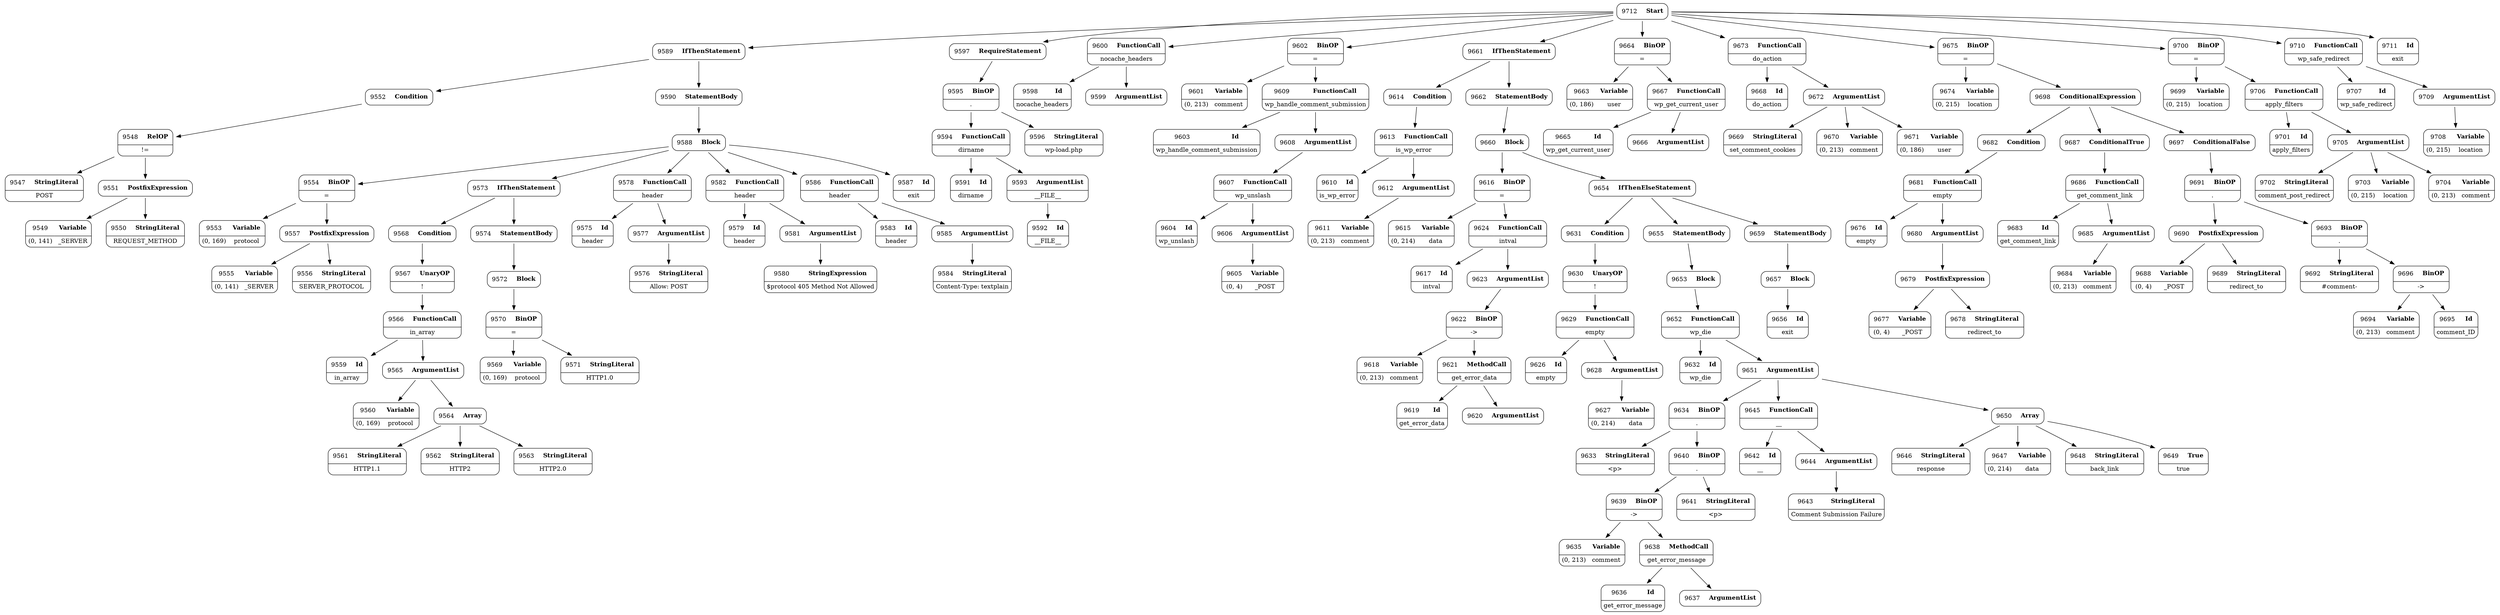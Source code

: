 digraph ast {
node [shape=none];
9547 [label=<<TABLE border='1' cellspacing='0' cellpadding='10' style='rounded' ><TR><TD border='0'>9547</TD><TD border='0'><B>StringLiteral</B></TD></TR><HR/><TR><TD border='0' cellpadding='5' colspan='2'>POST</TD></TR></TABLE>>];
9548 [label=<<TABLE border='1' cellspacing='0' cellpadding='10' style='rounded' ><TR><TD border='0'>9548</TD><TD border='0'><B>RelOP</B></TD></TR><HR/><TR><TD border='0' cellpadding='5' colspan='2'>!=</TD></TR></TABLE>>];
9548 -> 9547 [weight=2];
9548 -> 9551 [weight=2];
9549 [label=<<TABLE border='1' cellspacing='0' cellpadding='10' style='rounded' ><TR><TD border='0'>9549</TD><TD border='0'><B>Variable</B></TD></TR><HR/><TR><TD border='0' cellpadding='5'>(0, 141)</TD><TD border='0' cellpadding='5'>_SERVER</TD></TR></TABLE>>];
9550 [label=<<TABLE border='1' cellspacing='0' cellpadding='10' style='rounded' ><TR><TD border='0'>9550</TD><TD border='0'><B>StringLiteral</B></TD></TR><HR/><TR><TD border='0' cellpadding='5' colspan='2'>REQUEST_METHOD</TD></TR></TABLE>>];
9551 [label=<<TABLE border='1' cellspacing='0' cellpadding='10' style='rounded' ><TR><TD border='0'>9551</TD><TD border='0'><B>PostfixExpression</B></TD></TR></TABLE>>];
9551 -> 9549 [weight=2];
9551 -> 9550 [weight=2];
9552 [label=<<TABLE border='1' cellspacing='0' cellpadding='10' style='rounded' ><TR><TD border='0'>9552</TD><TD border='0'><B>Condition</B></TD></TR></TABLE>>];
9552 -> 9548 [weight=2];
9553 [label=<<TABLE border='1' cellspacing='0' cellpadding='10' style='rounded' ><TR><TD border='0'>9553</TD><TD border='0'><B>Variable</B></TD></TR><HR/><TR><TD border='0' cellpadding='5'>(0, 169)</TD><TD border='0' cellpadding='5'>protocol</TD></TR></TABLE>>];
9554 [label=<<TABLE border='1' cellspacing='0' cellpadding='10' style='rounded' ><TR><TD border='0'>9554</TD><TD border='0'><B>BinOP</B></TD></TR><HR/><TR><TD border='0' cellpadding='5' colspan='2'>=</TD></TR></TABLE>>];
9554 -> 9553 [weight=2];
9554 -> 9557 [weight=2];
9555 [label=<<TABLE border='1' cellspacing='0' cellpadding='10' style='rounded' ><TR><TD border='0'>9555</TD><TD border='0'><B>Variable</B></TD></TR><HR/><TR><TD border='0' cellpadding='5'>(0, 141)</TD><TD border='0' cellpadding='5'>_SERVER</TD></TR></TABLE>>];
9556 [label=<<TABLE border='1' cellspacing='0' cellpadding='10' style='rounded' ><TR><TD border='0'>9556</TD><TD border='0'><B>StringLiteral</B></TD></TR><HR/><TR><TD border='0' cellpadding='5' colspan='2'>SERVER_PROTOCOL</TD></TR></TABLE>>];
9557 [label=<<TABLE border='1' cellspacing='0' cellpadding='10' style='rounded' ><TR><TD border='0'>9557</TD><TD border='0'><B>PostfixExpression</B></TD></TR></TABLE>>];
9557 -> 9555 [weight=2];
9557 -> 9556 [weight=2];
9559 [label=<<TABLE border='1' cellspacing='0' cellpadding='10' style='rounded' ><TR><TD border='0'>9559</TD><TD border='0'><B>Id</B></TD></TR><HR/><TR><TD border='0' cellpadding='5' colspan='2'>in_array</TD></TR></TABLE>>];
9560 [label=<<TABLE border='1' cellspacing='0' cellpadding='10' style='rounded' ><TR><TD border='0'>9560</TD><TD border='0'><B>Variable</B></TD></TR><HR/><TR><TD border='0' cellpadding='5'>(0, 169)</TD><TD border='0' cellpadding='5'>protocol</TD></TR></TABLE>>];
9561 [label=<<TABLE border='1' cellspacing='0' cellpadding='10' style='rounded' ><TR><TD border='0'>9561</TD><TD border='0'><B>StringLiteral</B></TD></TR><HR/><TR><TD border='0' cellpadding='5' colspan='2'>HTTP1.1</TD></TR></TABLE>>];
9562 [label=<<TABLE border='1' cellspacing='0' cellpadding='10' style='rounded' ><TR><TD border='0'>9562</TD><TD border='0'><B>StringLiteral</B></TD></TR><HR/><TR><TD border='0' cellpadding='5' colspan='2'>HTTP2</TD></TR></TABLE>>];
9563 [label=<<TABLE border='1' cellspacing='0' cellpadding='10' style='rounded' ><TR><TD border='0'>9563</TD><TD border='0'><B>StringLiteral</B></TD></TR><HR/><TR><TD border='0' cellpadding='5' colspan='2'>HTTP2.0</TD></TR></TABLE>>];
9564 [label=<<TABLE border='1' cellspacing='0' cellpadding='10' style='rounded' ><TR><TD border='0'>9564</TD><TD border='0'><B>Array</B></TD></TR></TABLE>>];
9564 -> 9561 [weight=2];
9564 -> 9562 [weight=2];
9564 -> 9563 [weight=2];
9565 [label=<<TABLE border='1' cellspacing='0' cellpadding='10' style='rounded' ><TR><TD border='0'>9565</TD><TD border='0'><B>ArgumentList</B></TD></TR></TABLE>>];
9565 -> 9560 [weight=2];
9565 -> 9564 [weight=2];
9566 [label=<<TABLE border='1' cellspacing='0' cellpadding='10' style='rounded' ><TR><TD border='0'>9566</TD><TD border='0'><B>FunctionCall</B></TD></TR><HR/><TR><TD border='0' cellpadding='5' colspan='2'>in_array</TD></TR></TABLE>>];
9566 -> 9559 [weight=2];
9566 -> 9565 [weight=2];
9567 [label=<<TABLE border='1' cellspacing='0' cellpadding='10' style='rounded' ><TR><TD border='0'>9567</TD><TD border='0'><B>UnaryOP</B></TD></TR><HR/><TR><TD border='0' cellpadding='5' colspan='2'>!</TD></TR></TABLE>>];
9567 -> 9566 [weight=2];
9568 [label=<<TABLE border='1' cellspacing='0' cellpadding='10' style='rounded' ><TR><TD border='0'>9568</TD><TD border='0'><B>Condition</B></TD></TR></TABLE>>];
9568 -> 9567 [weight=2];
9569 [label=<<TABLE border='1' cellspacing='0' cellpadding='10' style='rounded' ><TR><TD border='0'>9569</TD><TD border='0'><B>Variable</B></TD></TR><HR/><TR><TD border='0' cellpadding='5'>(0, 169)</TD><TD border='0' cellpadding='5'>protocol</TD></TR></TABLE>>];
9570 [label=<<TABLE border='1' cellspacing='0' cellpadding='10' style='rounded' ><TR><TD border='0'>9570</TD><TD border='0'><B>BinOP</B></TD></TR><HR/><TR><TD border='0' cellpadding='5' colspan='2'>=</TD></TR></TABLE>>];
9570 -> 9569 [weight=2];
9570 -> 9571 [weight=2];
9571 [label=<<TABLE border='1' cellspacing='0' cellpadding='10' style='rounded' ><TR><TD border='0'>9571</TD><TD border='0'><B>StringLiteral</B></TD></TR><HR/><TR><TD border='0' cellpadding='5' colspan='2'>HTTP1.0</TD></TR></TABLE>>];
9572 [label=<<TABLE border='1' cellspacing='0' cellpadding='10' style='rounded' ><TR><TD border='0'>9572</TD><TD border='0'><B>Block</B></TD></TR></TABLE>>];
9572 -> 9570 [weight=2];
9573 [label=<<TABLE border='1' cellspacing='0' cellpadding='10' style='rounded' ><TR><TD border='0'>9573</TD><TD border='0'><B>IfThenStatement</B></TD></TR></TABLE>>];
9573 -> 9568 [weight=2];
9573 -> 9574 [weight=2];
9574 [label=<<TABLE border='1' cellspacing='0' cellpadding='10' style='rounded' ><TR><TD border='0'>9574</TD><TD border='0'><B>StatementBody</B></TD></TR></TABLE>>];
9574 -> 9572 [weight=2];
9575 [label=<<TABLE border='1' cellspacing='0' cellpadding='10' style='rounded' ><TR><TD border='0'>9575</TD><TD border='0'><B>Id</B></TD></TR><HR/><TR><TD border='0' cellpadding='5' colspan='2'>header</TD></TR></TABLE>>];
9576 [label=<<TABLE border='1' cellspacing='0' cellpadding='10' style='rounded' ><TR><TD border='0'>9576</TD><TD border='0'><B>StringLiteral</B></TD></TR><HR/><TR><TD border='0' cellpadding='5' colspan='2'>Allow: POST</TD></TR></TABLE>>];
9577 [label=<<TABLE border='1' cellspacing='0' cellpadding='10' style='rounded' ><TR><TD border='0'>9577</TD><TD border='0'><B>ArgumentList</B></TD></TR></TABLE>>];
9577 -> 9576 [weight=2];
9578 [label=<<TABLE border='1' cellspacing='0' cellpadding='10' style='rounded' ><TR><TD border='0'>9578</TD><TD border='0'><B>FunctionCall</B></TD></TR><HR/><TR><TD border='0' cellpadding='5' colspan='2'>header</TD></TR></TABLE>>];
9578 -> 9575 [weight=2];
9578 -> 9577 [weight=2];
9579 [label=<<TABLE border='1' cellspacing='0' cellpadding='10' style='rounded' ><TR><TD border='0'>9579</TD><TD border='0'><B>Id</B></TD></TR><HR/><TR><TD border='0' cellpadding='5' colspan='2'>header</TD></TR></TABLE>>];
9580 [label=<<TABLE border='1' cellspacing='0' cellpadding='10' style='rounded' ><TR><TD border='0'>9580</TD><TD border='0'><B>StringExpression</B></TD></TR><HR/><TR><TD border='0' cellpadding='5' colspan='2'>$protocol 405 Method Not Allowed</TD></TR></TABLE>>];
9581 [label=<<TABLE border='1' cellspacing='0' cellpadding='10' style='rounded' ><TR><TD border='0'>9581</TD><TD border='0'><B>ArgumentList</B></TD></TR></TABLE>>];
9581 -> 9580 [weight=2];
9582 [label=<<TABLE border='1' cellspacing='0' cellpadding='10' style='rounded' ><TR><TD border='0'>9582</TD><TD border='0'><B>FunctionCall</B></TD></TR><HR/><TR><TD border='0' cellpadding='5' colspan='2'>header</TD></TR></TABLE>>];
9582 -> 9579 [weight=2];
9582 -> 9581 [weight=2];
9583 [label=<<TABLE border='1' cellspacing='0' cellpadding='10' style='rounded' ><TR><TD border='0'>9583</TD><TD border='0'><B>Id</B></TD></TR><HR/><TR><TD border='0' cellpadding='5' colspan='2'>header</TD></TR></TABLE>>];
9584 [label=<<TABLE border='1' cellspacing='0' cellpadding='10' style='rounded' ><TR><TD border='0'>9584</TD><TD border='0'><B>StringLiteral</B></TD></TR><HR/><TR><TD border='0' cellpadding='5' colspan='2'>Content-Type: textplain</TD></TR></TABLE>>];
9585 [label=<<TABLE border='1' cellspacing='0' cellpadding='10' style='rounded' ><TR><TD border='0'>9585</TD><TD border='0'><B>ArgumentList</B></TD></TR></TABLE>>];
9585 -> 9584 [weight=2];
9586 [label=<<TABLE border='1' cellspacing='0' cellpadding='10' style='rounded' ><TR><TD border='0'>9586</TD><TD border='0'><B>FunctionCall</B></TD></TR><HR/><TR><TD border='0' cellpadding='5' colspan='2'>header</TD></TR></TABLE>>];
9586 -> 9583 [weight=2];
9586 -> 9585 [weight=2];
9587 [label=<<TABLE border='1' cellspacing='0' cellpadding='10' style='rounded' ><TR><TD border='0'>9587</TD><TD border='0'><B>Id</B></TD></TR><HR/><TR><TD border='0' cellpadding='5' colspan='2'>exit</TD></TR></TABLE>>];
9588 [label=<<TABLE border='1' cellspacing='0' cellpadding='10' style='rounded' ><TR><TD border='0'>9588</TD><TD border='0'><B>Block</B></TD></TR></TABLE>>];
9588 -> 9554 [weight=2];
9588 -> 9573 [weight=2];
9588 -> 9578 [weight=2];
9588 -> 9582 [weight=2];
9588 -> 9586 [weight=2];
9588 -> 9587 [weight=2];
9589 [label=<<TABLE border='1' cellspacing='0' cellpadding='10' style='rounded' ><TR><TD border='0'>9589</TD><TD border='0'><B>IfThenStatement</B></TD></TR></TABLE>>];
9589 -> 9552 [weight=2];
9589 -> 9590 [weight=2];
9590 [label=<<TABLE border='1' cellspacing='0' cellpadding='10' style='rounded' ><TR><TD border='0'>9590</TD><TD border='0'><B>StatementBody</B></TD></TR></TABLE>>];
9590 -> 9588 [weight=2];
9591 [label=<<TABLE border='1' cellspacing='0' cellpadding='10' style='rounded' ><TR><TD border='0'>9591</TD><TD border='0'><B>Id</B></TD></TR><HR/><TR><TD border='0' cellpadding='5' colspan='2'>dirname</TD></TR></TABLE>>];
9592 [label=<<TABLE border='1' cellspacing='0' cellpadding='10' style='rounded' ><TR><TD border='0'>9592</TD><TD border='0'><B>Id</B></TD></TR><HR/><TR><TD border='0' cellpadding='5' colspan='2'>__FILE__</TD></TR></TABLE>>];
9593 [label=<<TABLE border='1' cellspacing='0' cellpadding='10' style='rounded' ><TR><TD border='0'>9593</TD><TD border='0'><B>ArgumentList</B></TD></TR><HR/><TR><TD border='0' cellpadding='5' colspan='2'>__FILE__</TD></TR></TABLE>>];
9593 -> 9592 [weight=2];
9594 [label=<<TABLE border='1' cellspacing='0' cellpadding='10' style='rounded' ><TR><TD border='0'>9594</TD><TD border='0'><B>FunctionCall</B></TD></TR><HR/><TR><TD border='0' cellpadding='5' colspan='2'>dirname</TD></TR></TABLE>>];
9594 -> 9591 [weight=2];
9594 -> 9593 [weight=2];
9595 [label=<<TABLE border='1' cellspacing='0' cellpadding='10' style='rounded' ><TR><TD border='0'>9595</TD><TD border='0'><B>BinOP</B></TD></TR><HR/><TR><TD border='0' cellpadding='5' colspan='2'>.</TD></TR></TABLE>>];
9595 -> 9594 [weight=2];
9595 -> 9596 [weight=2];
9596 [label=<<TABLE border='1' cellspacing='0' cellpadding='10' style='rounded' ><TR><TD border='0'>9596</TD><TD border='0'><B>StringLiteral</B></TD></TR><HR/><TR><TD border='0' cellpadding='5' colspan='2'>wp-load.php</TD></TR></TABLE>>];
9597 [label=<<TABLE border='1' cellspacing='0' cellpadding='10' style='rounded' ><TR><TD border='0'>9597</TD><TD border='0'><B>RequireStatement</B></TD></TR></TABLE>>];
9597 -> 9595 [weight=2];
9598 [label=<<TABLE border='1' cellspacing='0' cellpadding='10' style='rounded' ><TR><TD border='0'>9598</TD><TD border='0'><B>Id</B></TD></TR><HR/><TR><TD border='0' cellpadding='5' colspan='2'>nocache_headers</TD></TR></TABLE>>];
9599 [label=<<TABLE border='1' cellspacing='0' cellpadding='10' style='rounded' ><TR><TD border='0'>9599</TD><TD border='0'><B>ArgumentList</B></TD></TR></TABLE>>];
9600 [label=<<TABLE border='1' cellspacing='0' cellpadding='10' style='rounded' ><TR><TD border='0'>9600</TD><TD border='0'><B>FunctionCall</B></TD></TR><HR/><TR><TD border='0' cellpadding='5' colspan='2'>nocache_headers</TD></TR></TABLE>>];
9600 -> 9598 [weight=2];
9600 -> 9599 [weight=2];
9601 [label=<<TABLE border='1' cellspacing='0' cellpadding='10' style='rounded' ><TR><TD border='0'>9601</TD><TD border='0'><B>Variable</B></TD></TR><HR/><TR><TD border='0' cellpadding='5'>(0, 213)</TD><TD border='0' cellpadding='5'>comment</TD></TR></TABLE>>];
9602 [label=<<TABLE border='1' cellspacing='0' cellpadding='10' style='rounded' ><TR><TD border='0'>9602</TD><TD border='0'><B>BinOP</B></TD></TR><HR/><TR><TD border='0' cellpadding='5' colspan='2'>=</TD></TR></TABLE>>];
9602 -> 9601 [weight=2];
9602 -> 9609 [weight=2];
9603 [label=<<TABLE border='1' cellspacing='0' cellpadding='10' style='rounded' ><TR><TD border='0'>9603</TD><TD border='0'><B>Id</B></TD></TR><HR/><TR><TD border='0' cellpadding='5' colspan='2'>wp_handle_comment_submission</TD></TR></TABLE>>];
9604 [label=<<TABLE border='1' cellspacing='0' cellpadding='10' style='rounded' ><TR><TD border='0'>9604</TD><TD border='0'><B>Id</B></TD></TR><HR/><TR><TD border='0' cellpadding='5' colspan='2'>wp_unslash</TD></TR></TABLE>>];
9605 [label=<<TABLE border='1' cellspacing='0' cellpadding='10' style='rounded' ><TR><TD border='0'>9605</TD><TD border='0'><B>Variable</B></TD></TR><HR/><TR><TD border='0' cellpadding='5'>(0, 4)</TD><TD border='0' cellpadding='5'>_POST</TD></TR></TABLE>>];
9606 [label=<<TABLE border='1' cellspacing='0' cellpadding='10' style='rounded' ><TR><TD border='0'>9606</TD><TD border='0'><B>ArgumentList</B></TD></TR></TABLE>>];
9606 -> 9605 [weight=2];
9607 [label=<<TABLE border='1' cellspacing='0' cellpadding='10' style='rounded' ><TR><TD border='0'>9607</TD><TD border='0'><B>FunctionCall</B></TD></TR><HR/><TR><TD border='0' cellpadding='5' colspan='2'>wp_unslash</TD></TR></TABLE>>];
9607 -> 9604 [weight=2];
9607 -> 9606 [weight=2];
9608 [label=<<TABLE border='1' cellspacing='0' cellpadding='10' style='rounded' ><TR><TD border='0'>9608</TD><TD border='0'><B>ArgumentList</B></TD></TR></TABLE>>];
9608 -> 9607 [weight=2];
9609 [label=<<TABLE border='1' cellspacing='0' cellpadding='10' style='rounded' ><TR><TD border='0'>9609</TD><TD border='0'><B>FunctionCall</B></TD></TR><HR/><TR><TD border='0' cellpadding='5' colspan='2'>wp_handle_comment_submission</TD></TR></TABLE>>];
9609 -> 9603 [weight=2];
9609 -> 9608 [weight=2];
9610 [label=<<TABLE border='1' cellspacing='0' cellpadding='10' style='rounded' ><TR><TD border='0'>9610</TD><TD border='0'><B>Id</B></TD></TR><HR/><TR><TD border='0' cellpadding='5' colspan='2'>is_wp_error</TD></TR></TABLE>>];
9611 [label=<<TABLE border='1' cellspacing='0' cellpadding='10' style='rounded' ><TR><TD border='0'>9611</TD><TD border='0'><B>Variable</B></TD></TR><HR/><TR><TD border='0' cellpadding='5'>(0, 213)</TD><TD border='0' cellpadding='5'>comment</TD></TR></TABLE>>];
9612 [label=<<TABLE border='1' cellspacing='0' cellpadding='10' style='rounded' ><TR><TD border='0'>9612</TD><TD border='0'><B>ArgumentList</B></TD></TR></TABLE>>];
9612 -> 9611 [weight=2];
9613 [label=<<TABLE border='1' cellspacing='0' cellpadding='10' style='rounded' ><TR><TD border='0'>9613</TD><TD border='0'><B>FunctionCall</B></TD></TR><HR/><TR><TD border='0' cellpadding='5' colspan='2'>is_wp_error</TD></TR></TABLE>>];
9613 -> 9610 [weight=2];
9613 -> 9612 [weight=2];
9614 [label=<<TABLE border='1' cellspacing='0' cellpadding='10' style='rounded' ><TR><TD border='0'>9614</TD><TD border='0'><B>Condition</B></TD></TR></TABLE>>];
9614 -> 9613 [weight=2];
9615 [label=<<TABLE border='1' cellspacing='0' cellpadding='10' style='rounded' ><TR><TD border='0'>9615</TD><TD border='0'><B>Variable</B></TD></TR><HR/><TR><TD border='0' cellpadding='5'>(0, 214)</TD><TD border='0' cellpadding='5'>data</TD></TR></TABLE>>];
9616 [label=<<TABLE border='1' cellspacing='0' cellpadding='10' style='rounded' ><TR><TD border='0'>9616</TD><TD border='0'><B>BinOP</B></TD></TR><HR/><TR><TD border='0' cellpadding='5' colspan='2'>=</TD></TR></TABLE>>];
9616 -> 9615 [weight=2];
9616 -> 9624 [weight=2];
9617 [label=<<TABLE border='1' cellspacing='0' cellpadding='10' style='rounded' ><TR><TD border='0'>9617</TD><TD border='0'><B>Id</B></TD></TR><HR/><TR><TD border='0' cellpadding='5' colspan='2'>intval</TD></TR></TABLE>>];
9618 [label=<<TABLE border='1' cellspacing='0' cellpadding='10' style='rounded' ><TR><TD border='0'>9618</TD><TD border='0'><B>Variable</B></TD></TR><HR/><TR><TD border='0' cellpadding='5'>(0, 213)</TD><TD border='0' cellpadding='5'>comment</TD></TR></TABLE>>];
9619 [label=<<TABLE border='1' cellspacing='0' cellpadding='10' style='rounded' ><TR><TD border='0'>9619</TD><TD border='0'><B>Id</B></TD></TR><HR/><TR><TD border='0' cellpadding='5' colspan='2'>get_error_data</TD></TR></TABLE>>];
9620 [label=<<TABLE border='1' cellspacing='0' cellpadding='10' style='rounded' ><TR><TD border='0'>9620</TD><TD border='0'><B>ArgumentList</B></TD></TR></TABLE>>];
9621 [label=<<TABLE border='1' cellspacing='0' cellpadding='10' style='rounded' ><TR><TD border='0'>9621</TD><TD border='0'><B>MethodCall</B></TD></TR><HR/><TR><TD border='0' cellpadding='5' colspan='2'>get_error_data</TD></TR></TABLE>>];
9621 -> 9619 [weight=2];
9621 -> 9620 [weight=2];
9622 [label=<<TABLE border='1' cellspacing='0' cellpadding='10' style='rounded' ><TR><TD border='0'>9622</TD><TD border='0'><B>BinOP</B></TD></TR><HR/><TR><TD border='0' cellpadding='5' colspan='2'>-&gt;</TD></TR></TABLE>>];
9622 -> 9618 [weight=2];
9622 -> 9621 [weight=2];
9623 [label=<<TABLE border='1' cellspacing='0' cellpadding='10' style='rounded' ><TR><TD border='0'>9623</TD><TD border='0'><B>ArgumentList</B></TD></TR></TABLE>>];
9623 -> 9622 [weight=2];
9624 [label=<<TABLE border='1' cellspacing='0' cellpadding='10' style='rounded' ><TR><TD border='0'>9624</TD><TD border='0'><B>FunctionCall</B></TD></TR><HR/><TR><TD border='0' cellpadding='5' colspan='2'>intval</TD></TR></TABLE>>];
9624 -> 9617 [weight=2];
9624 -> 9623 [weight=2];
9626 [label=<<TABLE border='1' cellspacing='0' cellpadding='10' style='rounded' ><TR><TD border='0'>9626</TD><TD border='0'><B>Id</B></TD></TR><HR/><TR><TD border='0' cellpadding='5' colspan='2'>empty</TD></TR></TABLE>>];
9627 [label=<<TABLE border='1' cellspacing='0' cellpadding='10' style='rounded' ><TR><TD border='0'>9627</TD><TD border='0'><B>Variable</B></TD></TR><HR/><TR><TD border='0' cellpadding='5'>(0, 214)</TD><TD border='0' cellpadding='5'>data</TD></TR></TABLE>>];
9628 [label=<<TABLE border='1' cellspacing='0' cellpadding='10' style='rounded' ><TR><TD border='0'>9628</TD><TD border='0'><B>ArgumentList</B></TD></TR></TABLE>>];
9628 -> 9627 [weight=2];
9629 [label=<<TABLE border='1' cellspacing='0' cellpadding='10' style='rounded' ><TR><TD border='0'>9629</TD><TD border='0'><B>FunctionCall</B></TD></TR><HR/><TR><TD border='0' cellpadding='5' colspan='2'>empty</TD></TR></TABLE>>];
9629 -> 9626 [weight=2];
9629 -> 9628 [weight=2];
9630 [label=<<TABLE border='1' cellspacing='0' cellpadding='10' style='rounded' ><TR><TD border='0'>9630</TD><TD border='0'><B>UnaryOP</B></TD></TR><HR/><TR><TD border='0' cellpadding='5' colspan='2'>!</TD></TR></TABLE>>];
9630 -> 9629 [weight=2];
9631 [label=<<TABLE border='1' cellspacing='0' cellpadding='10' style='rounded' ><TR><TD border='0'>9631</TD><TD border='0'><B>Condition</B></TD></TR></TABLE>>];
9631 -> 9630 [weight=2];
9632 [label=<<TABLE border='1' cellspacing='0' cellpadding='10' style='rounded' ><TR><TD border='0'>9632</TD><TD border='0'><B>Id</B></TD></TR><HR/><TR><TD border='0' cellpadding='5' colspan='2'>wp_die</TD></TR></TABLE>>];
9633 [label=<<TABLE border='1' cellspacing='0' cellpadding='10' style='rounded' ><TR><TD border='0'>9633</TD><TD border='0'><B>StringLiteral</B></TD></TR><HR/><TR><TD border='0' cellpadding='5' colspan='2'>&lt;p&gt;</TD></TR></TABLE>>];
9634 [label=<<TABLE border='1' cellspacing='0' cellpadding='10' style='rounded' ><TR><TD border='0'>9634</TD><TD border='0'><B>BinOP</B></TD></TR><HR/><TR><TD border='0' cellpadding='5' colspan='2'>.</TD></TR></TABLE>>];
9634 -> 9633 [weight=2];
9634 -> 9640 [weight=2];
9635 [label=<<TABLE border='1' cellspacing='0' cellpadding='10' style='rounded' ><TR><TD border='0'>9635</TD><TD border='0'><B>Variable</B></TD></TR><HR/><TR><TD border='0' cellpadding='5'>(0, 213)</TD><TD border='0' cellpadding='5'>comment</TD></TR></TABLE>>];
9636 [label=<<TABLE border='1' cellspacing='0' cellpadding='10' style='rounded' ><TR><TD border='0'>9636</TD><TD border='0'><B>Id</B></TD></TR><HR/><TR><TD border='0' cellpadding='5' colspan='2'>get_error_message</TD></TR></TABLE>>];
9637 [label=<<TABLE border='1' cellspacing='0' cellpadding='10' style='rounded' ><TR><TD border='0'>9637</TD><TD border='0'><B>ArgumentList</B></TD></TR></TABLE>>];
9638 [label=<<TABLE border='1' cellspacing='0' cellpadding='10' style='rounded' ><TR><TD border='0'>9638</TD><TD border='0'><B>MethodCall</B></TD></TR><HR/><TR><TD border='0' cellpadding='5' colspan='2'>get_error_message</TD></TR></TABLE>>];
9638 -> 9636 [weight=2];
9638 -> 9637 [weight=2];
9639 [label=<<TABLE border='1' cellspacing='0' cellpadding='10' style='rounded' ><TR><TD border='0'>9639</TD><TD border='0'><B>BinOP</B></TD></TR><HR/><TR><TD border='0' cellpadding='5' colspan='2'>-&gt;</TD></TR></TABLE>>];
9639 -> 9635 [weight=2];
9639 -> 9638 [weight=2];
9640 [label=<<TABLE border='1' cellspacing='0' cellpadding='10' style='rounded' ><TR><TD border='0'>9640</TD><TD border='0'><B>BinOP</B></TD></TR><HR/><TR><TD border='0' cellpadding='5' colspan='2'>.</TD></TR></TABLE>>];
9640 -> 9639 [weight=2];
9640 -> 9641 [weight=2];
9641 [label=<<TABLE border='1' cellspacing='0' cellpadding='10' style='rounded' ><TR><TD border='0'>9641</TD><TD border='0'><B>StringLiteral</B></TD></TR><HR/><TR><TD border='0' cellpadding='5' colspan='2'>&lt;p&gt;</TD></TR></TABLE>>];
9642 [label=<<TABLE border='1' cellspacing='0' cellpadding='10' style='rounded' ><TR><TD border='0'>9642</TD><TD border='0'><B>Id</B></TD></TR><HR/><TR><TD border='0' cellpadding='5' colspan='2'>__</TD></TR></TABLE>>];
9643 [label=<<TABLE border='1' cellspacing='0' cellpadding='10' style='rounded' ><TR><TD border='0'>9643</TD><TD border='0'><B>StringLiteral</B></TD></TR><HR/><TR><TD border='0' cellpadding='5' colspan='2'>Comment Submission Failure</TD></TR></TABLE>>];
9644 [label=<<TABLE border='1' cellspacing='0' cellpadding='10' style='rounded' ><TR><TD border='0'>9644</TD><TD border='0'><B>ArgumentList</B></TD></TR></TABLE>>];
9644 -> 9643 [weight=2];
9645 [label=<<TABLE border='1' cellspacing='0' cellpadding='10' style='rounded' ><TR><TD border='0'>9645</TD><TD border='0'><B>FunctionCall</B></TD></TR><HR/><TR><TD border='0' cellpadding='5' colspan='2'>__</TD></TR></TABLE>>];
9645 -> 9642 [weight=2];
9645 -> 9644 [weight=2];
9646 [label=<<TABLE border='1' cellspacing='0' cellpadding='10' style='rounded' ><TR><TD border='0'>9646</TD><TD border='0'><B>StringLiteral</B></TD></TR><HR/><TR><TD border='0' cellpadding='5' colspan='2'>response</TD></TR></TABLE>>];
9647 [label=<<TABLE border='1' cellspacing='0' cellpadding='10' style='rounded' ><TR><TD border='0'>9647</TD><TD border='0'><B>Variable</B></TD></TR><HR/><TR><TD border='0' cellpadding='5'>(0, 214)</TD><TD border='0' cellpadding='5'>data</TD></TR></TABLE>>];
9648 [label=<<TABLE border='1' cellspacing='0' cellpadding='10' style='rounded' ><TR><TD border='0'>9648</TD><TD border='0'><B>StringLiteral</B></TD></TR><HR/><TR><TD border='0' cellpadding='5' colspan='2'>back_link</TD></TR></TABLE>>];
9649 [label=<<TABLE border='1' cellspacing='0' cellpadding='10' style='rounded' ><TR><TD border='0'>9649</TD><TD border='0'><B>True</B></TD></TR><HR/><TR><TD border='0' cellpadding='5' colspan='2'>true</TD></TR></TABLE>>];
9650 [label=<<TABLE border='1' cellspacing='0' cellpadding='10' style='rounded' ><TR><TD border='0'>9650</TD><TD border='0'><B>Array</B></TD></TR></TABLE>>];
9650 -> 9646 [weight=2];
9650 -> 9647 [weight=2];
9650 -> 9648 [weight=2];
9650 -> 9649 [weight=2];
9651 [label=<<TABLE border='1' cellspacing='0' cellpadding='10' style='rounded' ><TR><TD border='0'>9651</TD><TD border='0'><B>ArgumentList</B></TD></TR></TABLE>>];
9651 -> 9634 [weight=2];
9651 -> 9645 [weight=2];
9651 -> 9650 [weight=2];
9652 [label=<<TABLE border='1' cellspacing='0' cellpadding='10' style='rounded' ><TR><TD border='0'>9652</TD><TD border='0'><B>FunctionCall</B></TD></TR><HR/><TR><TD border='0' cellpadding='5' colspan='2'>wp_die</TD></TR></TABLE>>];
9652 -> 9632 [weight=2];
9652 -> 9651 [weight=2];
9653 [label=<<TABLE border='1' cellspacing='0' cellpadding='10' style='rounded' ><TR><TD border='0'>9653</TD><TD border='0'><B>Block</B></TD></TR></TABLE>>];
9653 -> 9652 [weight=2];
9654 [label=<<TABLE border='1' cellspacing='0' cellpadding='10' style='rounded' ><TR><TD border='0'>9654</TD><TD border='0'><B>IfThenElseStatement</B></TD></TR></TABLE>>];
9654 -> 9631 [weight=2];
9654 -> 9655 [weight=2];
9654 -> 9659 [weight=2];
9655 [label=<<TABLE border='1' cellspacing='0' cellpadding='10' style='rounded' ><TR><TD border='0'>9655</TD><TD border='0'><B>StatementBody</B></TD></TR></TABLE>>];
9655 -> 9653 [weight=2];
9656 [label=<<TABLE border='1' cellspacing='0' cellpadding='10' style='rounded' ><TR><TD border='0'>9656</TD><TD border='0'><B>Id</B></TD></TR><HR/><TR><TD border='0' cellpadding='5' colspan='2'>exit</TD></TR></TABLE>>];
9657 [label=<<TABLE border='1' cellspacing='0' cellpadding='10' style='rounded' ><TR><TD border='0'>9657</TD><TD border='0'><B>Block</B></TD></TR></TABLE>>];
9657 -> 9656 [weight=2];
9659 [label=<<TABLE border='1' cellspacing='0' cellpadding='10' style='rounded' ><TR><TD border='0'>9659</TD><TD border='0'><B>StatementBody</B></TD></TR></TABLE>>];
9659 -> 9657 [weight=2];
9660 [label=<<TABLE border='1' cellspacing='0' cellpadding='10' style='rounded' ><TR><TD border='0'>9660</TD><TD border='0'><B>Block</B></TD></TR></TABLE>>];
9660 -> 9616 [weight=2];
9660 -> 9654 [weight=2];
9661 [label=<<TABLE border='1' cellspacing='0' cellpadding='10' style='rounded' ><TR><TD border='0'>9661</TD><TD border='0'><B>IfThenStatement</B></TD></TR></TABLE>>];
9661 -> 9614 [weight=2];
9661 -> 9662 [weight=2];
9662 [label=<<TABLE border='1' cellspacing='0' cellpadding='10' style='rounded' ><TR><TD border='0'>9662</TD><TD border='0'><B>StatementBody</B></TD></TR></TABLE>>];
9662 -> 9660 [weight=2];
9663 [label=<<TABLE border='1' cellspacing='0' cellpadding='10' style='rounded' ><TR><TD border='0'>9663</TD><TD border='0'><B>Variable</B></TD></TR><HR/><TR><TD border='0' cellpadding='5'>(0, 186)</TD><TD border='0' cellpadding='5'>user</TD></TR></TABLE>>];
9664 [label=<<TABLE border='1' cellspacing='0' cellpadding='10' style='rounded' ><TR><TD border='0'>9664</TD><TD border='0'><B>BinOP</B></TD></TR><HR/><TR><TD border='0' cellpadding='5' colspan='2'>=</TD></TR></TABLE>>];
9664 -> 9663 [weight=2];
9664 -> 9667 [weight=2];
9665 [label=<<TABLE border='1' cellspacing='0' cellpadding='10' style='rounded' ><TR><TD border='0'>9665</TD><TD border='0'><B>Id</B></TD></TR><HR/><TR><TD border='0' cellpadding='5' colspan='2'>wp_get_current_user</TD></TR></TABLE>>];
9666 [label=<<TABLE border='1' cellspacing='0' cellpadding='10' style='rounded' ><TR><TD border='0'>9666</TD><TD border='0'><B>ArgumentList</B></TD></TR></TABLE>>];
9667 [label=<<TABLE border='1' cellspacing='0' cellpadding='10' style='rounded' ><TR><TD border='0'>9667</TD><TD border='0'><B>FunctionCall</B></TD></TR><HR/><TR><TD border='0' cellpadding='5' colspan='2'>wp_get_current_user</TD></TR></TABLE>>];
9667 -> 9665 [weight=2];
9667 -> 9666 [weight=2];
9668 [label=<<TABLE border='1' cellspacing='0' cellpadding='10' style='rounded' ><TR><TD border='0'>9668</TD><TD border='0'><B>Id</B></TD></TR><HR/><TR><TD border='0' cellpadding='5' colspan='2'>do_action</TD></TR></TABLE>>];
9669 [label=<<TABLE border='1' cellspacing='0' cellpadding='10' style='rounded' ><TR><TD border='0'>9669</TD><TD border='0'><B>StringLiteral</B></TD></TR><HR/><TR><TD border='0' cellpadding='5' colspan='2'>set_comment_cookies</TD></TR></TABLE>>];
9670 [label=<<TABLE border='1' cellspacing='0' cellpadding='10' style='rounded' ><TR><TD border='0'>9670</TD><TD border='0'><B>Variable</B></TD></TR><HR/><TR><TD border='0' cellpadding='5'>(0, 213)</TD><TD border='0' cellpadding='5'>comment</TD></TR></TABLE>>];
9671 [label=<<TABLE border='1' cellspacing='0' cellpadding='10' style='rounded' ><TR><TD border='0'>9671</TD><TD border='0'><B>Variable</B></TD></TR><HR/><TR><TD border='0' cellpadding='5'>(0, 186)</TD><TD border='0' cellpadding='5'>user</TD></TR></TABLE>>];
9672 [label=<<TABLE border='1' cellspacing='0' cellpadding='10' style='rounded' ><TR><TD border='0'>9672</TD><TD border='0'><B>ArgumentList</B></TD></TR></TABLE>>];
9672 -> 9669 [weight=2];
9672 -> 9670 [weight=2];
9672 -> 9671 [weight=2];
9673 [label=<<TABLE border='1' cellspacing='0' cellpadding='10' style='rounded' ><TR><TD border='0'>9673</TD><TD border='0'><B>FunctionCall</B></TD></TR><HR/><TR><TD border='0' cellpadding='5' colspan='2'>do_action</TD></TR></TABLE>>];
9673 -> 9668 [weight=2];
9673 -> 9672 [weight=2];
9674 [label=<<TABLE border='1' cellspacing='0' cellpadding='10' style='rounded' ><TR><TD border='0'>9674</TD><TD border='0'><B>Variable</B></TD></TR><HR/><TR><TD border='0' cellpadding='5'>(0, 215)</TD><TD border='0' cellpadding='5'>location</TD></TR></TABLE>>];
9675 [label=<<TABLE border='1' cellspacing='0' cellpadding='10' style='rounded' ><TR><TD border='0'>9675</TD><TD border='0'><B>BinOP</B></TD></TR><HR/><TR><TD border='0' cellpadding='5' colspan='2'>=</TD></TR></TABLE>>];
9675 -> 9674 [weight=2];
9675 -> 9698 [weight=2];
9676 [label=<<TABLE border='1' cellspacing='0' cellpadding='10' style='rounded' ><TR><TD border='0'>9676</TD><TD border='0'><B>Id</B></TD></TR><HR/><TR><TD border='0' cellpadding='5' colspan='2'>empty</TD></TR></TABLE>>];
9677 [label=<<TABLE border='1' cellspacing='0' cellpadding='10' style='rounded' ><TR><TD border='0'>9677</TD><TD border='0'><B>Variable</B></TD></TR><HR/><TR><TD border='0' cellpadding='5'>(0, 4)</TD><TD border='0' cellpadding='5'>_POST</TD></TR></TABLE>>];
9678 [label=<<TABLE border='1' cellspacing='0' cellpadding='10' style='rounded' ><TR><TD border='0'>9678</TD><TD border='0'><B>StringLiteral</B></TD></TR><HR/><TR><TD border='0' cellpadding='5' colspan='2'>redirect_to</TD></TR></TABLE>>];
9679 [label=<<TABLE border='1' cellspacing='0' cellpadding='10' style='rounded' ><TR><TD border='0'>9679</TD><TD border='0'><B>PostfixExpression</B></TD></TR></TABLE>>];
9679 -> 9677 [weight=2];
9679 -> 9678 [weight=2];
9680 [label=<<TABLE border='1' cellspacing='0' cellpadding='10' style='rounded' ><TR><TD border='0'>9680</TD><TD border='0'><B>ArgumentList</B></TD></TR></TABLE>>];
9680 -> 9679 [weight=2];
9681 [label=<<TABLE border='1' cellspacing='0' cellpadding='10' style='rounded' ><TR><TD border='0'>9681</TD><TD border='0'><B>FunctionCall</B></TD></TR><HR/><TR><TD border='0' cellpadding='5' colspan='2'>empty</TD></TR></TABLE>>];
9681 -> 9676 [weight=2];
9681 -> 9680 [weight=2];
9682 [label=<<TABLE border='1' cellspacing='0' cellpadding='10' style='rounded' ><TR><TD border='0'>9682</TD><TD border='0'><B>Condition</B></TD></TR></TABLE>>];
9682 -> 9681 [weight=2];
9683 [label=<<TABLE border='1' cellspacing='0' cellpadding='10' style='rounded' ><TR><TD border='0'>9683</TD><TD border='0'><B>Id</B></TD></TR><HR/><TR><TD border='0' cellpadding='5' colspan='2'>get_comment_link</TD></TR></TABLE>>];
9684 [label=<<TABLE border='1' cellspacing='0' cellpadding='10' style='rounded' ><TR><TD border='0'>9684</TD><TD border='0'><B>Variable</B></TD></TR><HR/><TR><TD border='0' cellpadding='5'>(0, 213)</TD><TD border='0' cellpadding='5'>comment</TD></TR></TABLE>>];
9685 [label=<<TABLE border='1' cellspacing='0' cellpadding='10' style='rounded' ><TR><TD border='0'>9685</TD><TD border='0'><B>ArgumentList</B></TD></TR></TABLE>>];
9685 -> 9684 [weight=2];
9686 [label=<<TABLE border='1' cellspacing='0' cellpadding='10' style='rounded' ><TR><TD border='0'>9686</TD><TD border='0'><B>FunctionCall</B></TD></TR><HR/><TR><TD border='0' cellpadding='5' colspan='2'>get_comment_link</TD></TR></TABLE>>];
9686 -> 9683 [weight=2];
9686 -> 9685 [weight=2];
9687 [label=<<TABLE border='1' cellspacing='0' cellpadding='10' style='rounded' ><TR><TD border='0'>9687</TD><TD border='0'><B>ConditionalTrue</B></TD></TR></TABLE>>];
9687 -> 9686 [weight=2];
9688 [label=<<TABLE border='1' cellspacing='0' cellpadding='10' style='rounded' ><TR><TD border='0'>9688</TD><TD border='0'><B>Variable</B></TD></TR><HR/><TR><TD border='0' cellpadding='5'>(0, 4)</TD><TD border='0' cellpadding='5'>_POST</TD></TR></TABLE>>];
9689 [label=<<TABLE border='1' cellspacing='0' cellpadding='10' style='rounded' ><TR><TD border='0'>9689</TD><TD border='0'><B>StringLiteral</B></TD></TR><HR/><TR><TD border='0' cellpadding='5' colspan='2'>redirect_to</TD></TR></TABLE>>];
9690 [label=<<TABLE border='1' cellspacing='0' cellpadding='10' style='rounded' ><TR><TD border='0'>9690</TD><TD border='0'><B>PostfixExpression</B></TD></TR></TABLE>>];
9690 -> 9688 [weight=2];
9690 -> 9689 [weight=2];
9691 [label=<<TABLE border='1' cellspacing='0' cellpadding='10' style='rounded' ><TR><TD border='0'>9691</TD><TD border='0'><B>BinOP</B></TD></TR><HR/><TR><TD border='0' cellpadding='5' colspan='2'>.</TD></TR></TABLE>>];
9691 -> 9690 [weight=2];
9691 -> 9693 [weight=2];
9692 [label=<<TABLE border='1' cellspacing='0' cellpadding='10' style='rounded' ><TR><TD border='0'>9692</TD><TD border='0'><B>StringLiteral</B></TD></TR><HR/><TR><TD border='0' cellpadding='5' colspan='2'>#comment-</TD></TR></TABLE>>];
9693 [label=<<TABLE border='1' cellspacing='0' cellpadding='10' style='rounded' ><TR><TD border='0'>9693</TD><TD border='0'><B>BinOP</B></TD></TR><HR/><TR><TD border='0' cellpadding='5' colspan='2'>.</TD></TR></TABLE>>];
9693 -> 9692 [weight=2];
9693 -> 9696 [weight=2];
9694 [label=<<TABLE border='1' cellspacing='0' cellpadding='10' style='rounded' ><TR><TD border='0'>9694</TD><TD border='0'><B>Variable</B></TD></TR><HR/><TR><TD border='0' cellpadding='5'>(0, 213)</TD><TD border='0' cellpadding='5'>comment</TD></TR></TABLE>>];
9695 [label=<<TABLE border='1' cellspacing='0' cellpadding='10' style='rounded' ><TR><TD border='0'>9695</TD><TD border='0'><B>Id</B></TD></TR><HR/><TR><TD border='0' cellpadding='5' colspan='2'>comment_ID</TD></TR></TABLE>>];
9696 [label=<<TABLE border='1' cellspacing='0' cellpadding='10' style='rounded' ><TR><TD border='0'>9696</TD><TD border='0'><B>BinOP</B></TD></TR><HR/><TR><TD border='0' cellpadding='5' colspan='2'>-&gt;</TD></TR></TABLE>>];
9696 -> 9694 [weight=2];
9696 -> 9695 [weight=2];
9697 [label=<<TABLE border='1' cellspacing='0' cellpadding='10' style='rounded' ><TR><TD border='0'>9697</TD><TD border='0'><B>ConditionalFalse</B></TD></TR></TABLE>>];
9697 -> 9691 [weight=2];
9698 [label=<<TABLE border='1' cellspacing='0' cellpadding='10' style='rounded' ><TR><TD border='0'>9698</TD><TD border='0'><B>ConditionalExpression</B></TD></TR></TABLE>>];
9698 -> 9682 [weight=2];
9698 -> 9687 [weight=2];
9698 -> 9697 [weight=2];
9699 [label=<<TABLE border='1' cellspacing='0' cellpadding='10' style='rounded' ><TR><TD border='0'>9699</TD><TD border='0'><B>Variable</B></TD></TR><HR/><TR><TD border='0' cellpadding='5'>(0, 215)</TD><TD border='0' cellpadding='5'>location</TD></TR></TABLE>>];
9700 [label=<<TABLE border='1' cellspacing='0' cellpadding='10' style='rounded' ><TR><TD border='0'>9700</TD><TD border='0'><B>BinOP</B></TD></TR><HR/><TR><TD border='0' cellpadding='5' colspan='2'>=</TD></TR></TABLE>>];
9700 -> 9699 [weight=2];
9700 -> 9706 [weight=2];
9701 [label=<<TABLE border='1' cellspacing='0' cellpadding='10' style='rounded' ><TR><TD border='0'>9701</TD><TD border='0'><B>Id</B></TD></TR><HR/><TR><TD border='0' cellpadding='5' colspan='2'>apply_filters</TD></TR></TABLE>>];
9702 [label=<<TABLE border='1' cellspacing='0' cellpadding='10' style='rounded' ><TR><TD border='0'>9702</TD><TD border='0'><B>StringLiteral</B></TD></TR><HR/><TR><TD border='0' cellpadding='5' colspan='2'>comment_post_redirect</TD></TR></TABLE>>];
9703 [label=<<TABLE border='1' cellspacing='0' cellpadding='10' style='rounded' ><TR><TD border='0'>9703</TD><TD border='0'><B>Variable</B></TD></TR><HR/><TR><TD border='0' cellpadding='5'>(0, 215)</TD><TD border='0' cellpadding='5'>location</TD></TR></TABLE>>];
9704 [label=<<TABLE border='1' cellspacing='0' cellpadding='10' style='rounded' ><TR><TD border='0'>9704</TD><TD border='0'><B>Variable</B></TD></TR><HR/><TR><TD border='0' cellpadding='5'>(0, 213)</TD><TD border='0' cellpadding='5'>comment</TD></TR></TABLE>>];
9705 [label=<<TABLE border='1' cellspacing='0' cellpadding='10' style='rounded' ><TR><TD border='0'>9705</TD><TD border='0'><B>ArgumentList</B></TD></TR></TABLE>>];
9705 -> 9702 [weight=2];
9705 -> 9703 [weight=2];
9705 -> 9704 [weight=2];
9706 [label=<<TABLE border='1' cellspacing='0' cellpadding='10' style='rounded' ><TR><TD border='0'>9706</TD><TD border='0'><B>FunctionCall</B></TD></TR><HR/><TR><TD border='0' cellpadding='5' colspan='2'>apply_filters</TD></TR></TABLE>>];
9706 -> 9701 [weight=2];
9706 -> 9705 [weight=2];
9707 [label=<<TABLE border='1' cellspacing='0' cellpadding='10' style='rounded' ><TR><TD border='0'>9707</TD><TD border='0'><B>Id</B></TD></TR><HR/><TR><TD border='0' cellpadding='5' colspan='2'>wp_safe_redirect</TD></TR></TABLE>>];
9708 [label=<<TABLE border='1' cellspacing='0' cellpadding='10' style='rounded' ><TR><TD border='0'>9708</TD><TD border='0'><B>Variable</B></TD></TR><HR/><TR><TD border='0' cellpadding='5'>(0, 215)</TD><TD border='0' cellpadding='5'>location</TD></TR></TABLE>>];
9709 [label=<<TABLE border='1' cellspacing='0' cellpadding='10' style='rounded' ><TR><TD border='0'>9709</TD><TD border='0'><B>ArgumentList</B></TD></TR></TABLE>>];
9709 -> 9708 [weight=2];
9710 [label=<<TABLE border='1' cellspacing='0' cellpadding='10' style='rounded' ><TR><TD border='0'>9710</TD><TD border='0'><B>FunctionCall</B></TD></TR><HR/><TR><TD border='0' cellpadding='5' colspan='2'>wp_safe_redirect</TD></TR></TABLE>>];
9710 -> 9707 [weight=2];
9710 -> 9709 [weight=2];
9711 [label=<<TABLE border='1' cellspacing='0' cellpadding='10' style='rounded' ><TR><TD border='0'>9711</TD><TD border='0'><B>Id</B></TD></TR><HR/><TR><TD border='0' cellpadding='5' colspan='2'>exit</TD></TR></TABLE>>];
9712 [label=<<TABLE border='1' cellspacing='0' cellpadding='10' style='rounded' ><TR><TD border='0'>9712</TD><TD border='0'><B>Start</B></TD></TR></TABLE>>];
9712 -> 9589 [weight=2];
9712 -> 9597 [weight=2];
9712 -> 9600 [weight=2];
9712 -> 9602 [weight=2];
9712 -> 9661 [weight=2];
9712 -> 9664 [weight=2];
9712 -> 9673 [weight=2];
9712 -> 9675 [weight=2];
9712 -> 9700 [weight=2];
9712 -> 9710 [weight=2];
9712 -> 9711 [weight=2];
}
